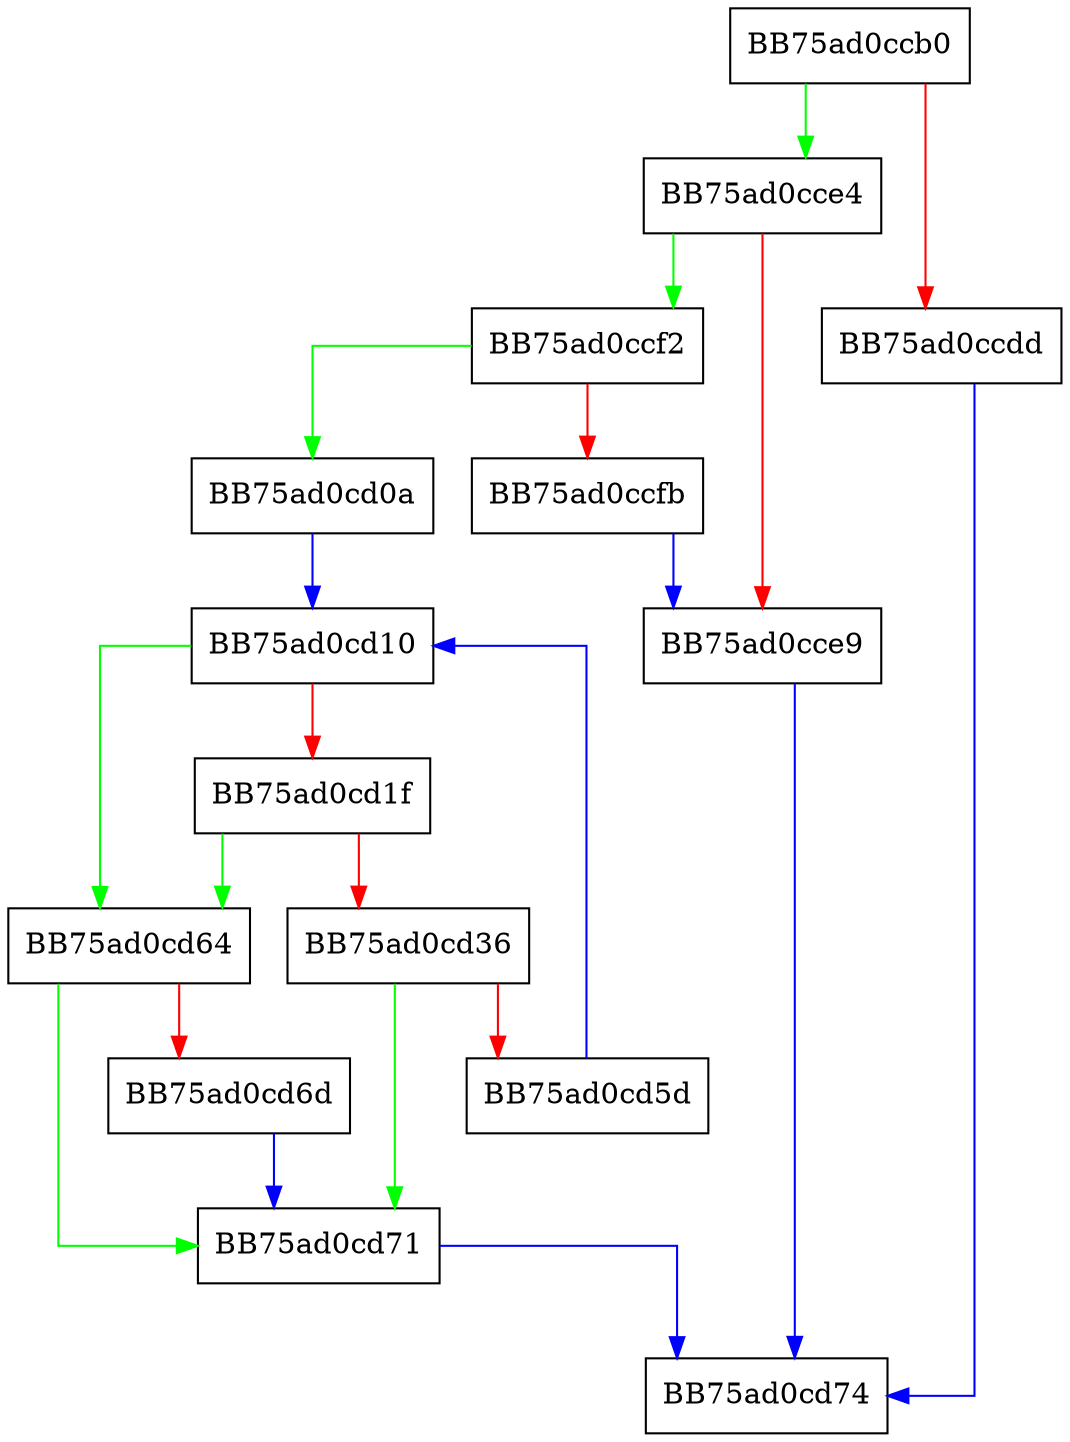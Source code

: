 digraph SeekRead {
  node [shape="box"];
  graph [splines=ortho];
  BB75ad0ccb0 -> BB75ad0cce4 [color="green"];
  BB75ad0ccb0 -> BB75ad0ccdd [color="red"];
  BB75ad0ccdd -> BB75ad0cd74 [color="blue"];
  BB75ad0cce4 -> BB75ad0ccf2 [color="green"];
  BB75ad0cce4 -> BB75ad0cce9 [color="red"];
  BB75ad0cce9 -> BB75ad0cd74 [color="blue"];
  BB75ad0ccf2 -> BB75ad0cd0a [color="green"];
  BB75ad0ccf2 -> BB75ad0ccfb [color="red"];
  BB75ad0ccfb -> BB75ad0cce9 [color="blue"];
  BB75ad0cd0a -> BB75ad0cd10 [color="blue"];
  BB75ad0cd10 -> BB75ad0cd64 [color="green"];
  BB75ad0cd10 -> BB75ad0cd1f [color="red"];
  BB75ad0cd1f -> BB75ad0cd64 [color="green"];
  BB75ad0cd1f -> BB75ad0cd36 [color="red"];
  BB75ad0cd36 -> BB75ad0cd71 [color="green"];
  BB75ad0cd36 -> BB75ad0cd5d [color="red"];
  BB75ad0cd5d -> BB75ad0cd10 [color="blue"];
  BB75ad0cd64 -> BB75ad0cd71 [color="green"];
  BB75ad0cd64 -> BB75ad0cd6d [color="red"];
  BB75ad0cd6d -> BB75ad0cd71 [color="blue"];
  BB75ad0cd71 -> BB75ad0cd74 [color="blue"];
}
